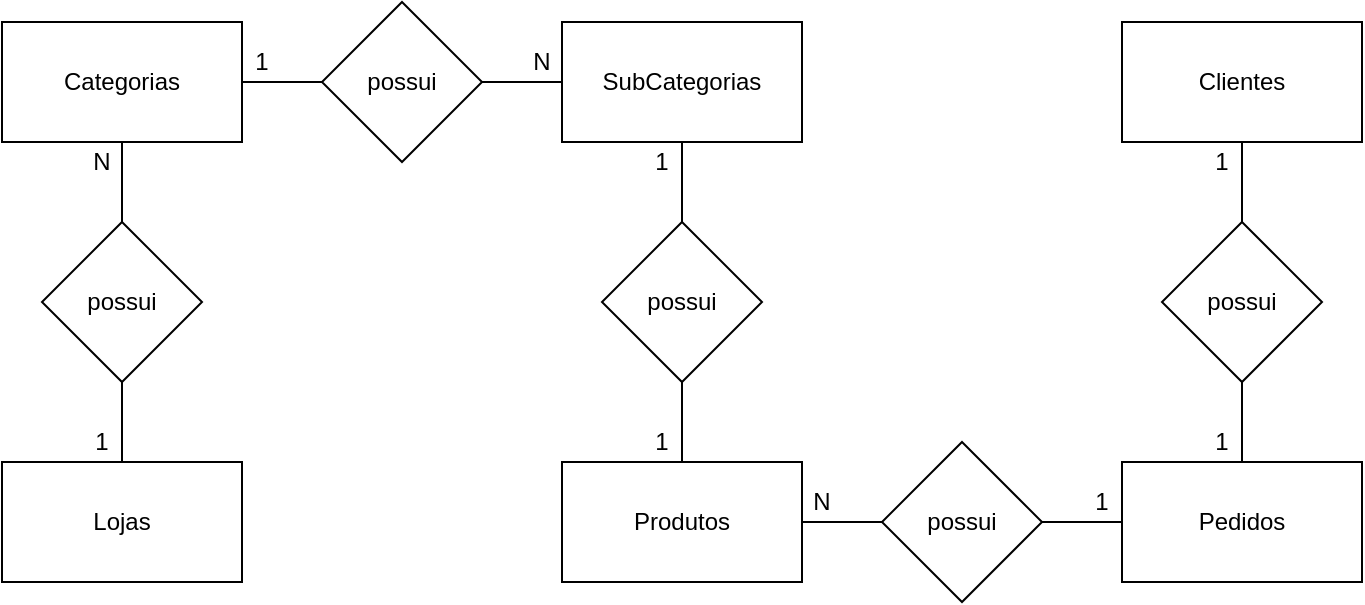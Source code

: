 <mxfile version="14.4.3" type="device" pages="2"><diagram id="VPNw2_iuHqro7OWUSDvR" name="Page-1"><mxGraphModel dx="868" dy="450" grid="1" gridSize="10" guides="1" tooltips="1" connect="1" arrows="1" fold="1" page="1" pageScale="1" pageWidth="827" pageHeight="1169" math="0" shadow="0"><root><mxCell id="0"/><mxCell id="1" parent="0"/><mxCell id="ZuIuqQ00hUS-z7vzCdjU-13" style="edgeStyle=orthogonalEdgeStyle;rounded=0;orthogonalLoop=1;jettySize=auto;html=1;exitX=0.5;exitY=0;exitDx=0;exitDy=0;endArrow=none;endFill=0;" edge="1" parent="1" source="ZuIuqQ00hUS-z7vzCdjU-1" target="ZuIuqQ00hUS-z7vzCdjU-8"><mxGeometry relative="1" as="geometry"/></mxCell><mxCell id="ZuIuqQ00hUS-z7vzCdjU-1" value="Lojas" style="rounded=0;whiteSpace=wrap;html=1;" vertex="1" parent="1"><mxGeometry x="40" y="260" width="120" height="60" as="geometry"/></mxCell><mxCell id="ZuIuqQ00hUS-z7vzCdjU-15" style="edgeStyle=orthogonalEdgeStyle;rounded=0;orthogonalLoop=1;jettySize=auto;html=1;exitX=1;exitY=0.5;exitDx=0;exitDy=0;entryX=0;entryY=0.5;entryDx=0;entryDy=0;endArrow=none;endFill=0;" edge="1" parent="1" source="ZuIuqQ00hUS-z7vzCdjU-2" target="ZuIuqQ00hUS-z7vzCdjU-9"><mxGeometry relative="1" as="geometry"/></mxCell><mxCell id="ZuIuqQ00hUS-z7vzCdjU-2" value="Categorias" style="rounded=0;whiteSpace=wrap;html=1;" vertex="1" parent="1"><mxGeometry x="40" y="40" width="120" height="60" as="geometry"/></mxCell><mxCell id="ZuIuqQ00hUS-z7vzCdjU-17" style="edgeStyle=orthogonalEdgeStyle;rounded=0;orthogonalLoop=1;jettySize=auto;html=1;exitX=0.5;exitY=1;exitDx=0;exitDy=0;entryX=0.5;entryY=0;entryDx=0;entryDy=0;endArrow=none;endFill=0;" edge="1" parent="1" source="ZuIuqQ00hUS-z7vzCdjU-3" target="ZuIuqQ00hUS-z7vzCdjU-10"><mxGeometry relative="1" as="geometry"/></mxCell><mxCell id="ZuIuqQ00hUS-z7vzCdjU-3" value="SubCategorias" style="rounded=0;whiteSpace=wrap;html=1;" vertex="1" parent="1"><mxGeometry x="320" y="40" width="120" height="60" as="geometry"/></mxCell><mxCell id="ZuIuqQ00hUS-z7vzCdjU-19" style="edgeStyle=orthogonalEdgeStyle;rounded=0;orthogonalLoop=1;jettySize=auto;html=1;exitX=1;exitY=0.5;exitDx=0;exitDy=0;endArrow=none;endFill=0;" edge="1" parent="1" source="ZuIuqQ00hUS-z7vzCdjU-4" target="ZuIuqQ00hUS-z7vzCdjU-11"><mxGeometry relative="1" as="geometry"/></mxCell><mxCell id="ZuIuqQ00hUS-z7vzCdjU-4" value="Produtos" style="rounded=0;whiteSpace=wrap;html=1;" vertex="1" parent="1"><mxGeometry x="320" y="260" width="120" height="60" as="geometry"/></mxCell><mxCell id="ZuIuqQ00hUS-z7vzCdjU-21" style="edgeStyle=orthogonalEdgeStyle;rounded=0;orthogonalLoop=1;jettySize=auto;html=1;exitX=0.5;exitY=0;exitDx=0;exitDy=0;entryX=0.5;entryY=1;entryDx=0;entryDy=0;endArrow=none;endFill=0;" edge="1" parent="1" source="ZuIuqQ00hUS-z7vzCdjU-5" target="ZuIuqQ00hUS-z7vzCdjU-12"><mxGeometry relative="1" as="geometry"/></mxCell><mxCell id="ZuIuqQ00hUS-z7vzCdjU-5" value="Pedidos" style="rounded=0;whiteSpace=wrap;html=1;" vertex="1" parent="1"><mxGeometry x="600" y="260" width="120" height="60" as="geometry"/></mxCell><mxCell id="ZuIuqQ00hUS-z7vzCdjU-7" value="Clientes" style="rounded=0;whiteSpace=wrap;html=1;" vertex="1" parent="1"><mxGeometry x="600" y="40" width="120" height="60" as="geometry"/></mxCell><mxCell id="ZuIuqQ00hUS-z7vzCdjU-14" style="edgeStyle=orthogonalEdgeStyle;rounded=0;orthogonalLoop=1;jettySize=auto;html=1;exitX=0.5;exitY=0;exitDx=0;exitDy=0;entryX=0.5;entryY=1;entryDx=0;entryDy=0;endArrow=none;endFill=0;" edge="1" parent="1" source="ZuIuqQ00hUS-z7vzCdjU-8" target="ZuIuqQ00hUS-z7vzCdjU-2"><mxGeometry relative="1" as="geometry"/></mxCell><mxCell id="ZuIuqQ00hUS-z7vzCdjU-8" value="possui" style="rhombus;whiteSpace=wrap;html=1;" vertex="1" parent="1"><mxGeometry x="60" y="140" width="80" height="80" as="geometry"/></mxCell><mxCell id="ZuIuqQ00hUS-z7vzCdjU-16" style="edgeStyle=orthogonalEdgeStyle;rounded=0;orthogonalLoop=1;jettySize=auto;html=1;exitX=1;exitY=0.5;exitDx=0;exitDy=0;endArrow=none;endFill=0;" edge="1" parent="1" source="ZuIuqQ00hUS-z7vzCdjU-9" target="ZuIuqQ00hUS-z7vzCdjU-3"><mxGeometry relative="1" as="geometry"/></mxCell><mxCell id="ZuIuqQ00hUS-z7vzCdjU-9" value="possui" style="rhombus;whiteSpace=wrap;html=1;" vertex="1" parent="1"><mxGeometry x="200" y="30" width="80" height="80" as="geometry"/></mxCell><mxCell id="ZuIuqQ00hUS-z7vzCdjU-18" style="edgeStyle=orthogonalEdgeStyle;rounded=0;orthogonalLoop=1;jettySize=auto;html=1;exitX=0.5;exitY=1;exitDx=0;exitDy=0;endArrow=none;endFill=0;" edge="1" parent="1" source="ZuIuqQ00hUS-z7vzCdjU-10" target="ZuIuqQ00hUS-z7vzCdjU-4"><mxGeometry relative="1" as="geometry"/></mxCell><mxCell id="ZuIuqQ00hUS-z7vzCdjU-10" value="possui" style="rhombus;whiteSpace=wrap;html=1;" vertex="1" parent="1"><mxGeometry x="340" y="140" width="80" height="80" as="geometry"/></mxCell><mxCell id="ZuIuqQ00hUS-z7vzCdjU-20" style="edgeStyle=orthogonalEdgeStyle;rounded=0;orthogonalLoop=1;jettySize=auto;html=1;exitX=1;exitY=0.5;exitDx=0;exitDy=0;endArrow=none;endFill=0;" edge="1" parent="1" source="ZuIuqQ00hUS-z7vzCdjU-11" target="ZuIuqQ00hUS-z7vzCdjU-5"><mxGeometry relative="1" as="geometry"/></mxCell><mxCell id="ZuIuqQ00hUS-z7vzCdjU-11" value="possui" style="rhombus;whiteSpace=wrap;html=1;" vertex="1" parent="1"><mxGeometry x="480" y="250" width="80" height="80" as="geometry"/></mxCell><mxCell id="ZuIuqQ00hUS-z7vzCdjU-22" style="edgeStyle=orthogonalEdgeStyle;rounded=0;orthogonalLoop=1;jettySize=auto;html=1;exitX=0.5;exitY=0;exitDx=0;exitDy=0;entryX=0.5;entryY=1;entryDx=0;entryDy=0;endArrow=none;endFill=0;" edge="1" parent="1" source="ZuIuqQ00hUS-z7vzCdjU-12" target="ZuIuqQ00hUS-z7vzCdjU-7"><mxGeometry relative="1" as="geometry"/></mxCell><mxCell id="ZuIuqQ00hUS-z7vzCdjU-12" value="possui" style="rhombus;whiteSpace=wrap;html=1;" vertex="1" parent="1"><mxGeometry x="620" y="140" width="80" height="80" as="geometry"/></mxCell><mxCell id="ZuIuqQ00hUS-z7vzCdjU-23" value="1" style="text;html=1;strokeColor=none;fillColor=none;align=center;verticalAlign=middle;whiteSpace=wrap;rounded=0;" vertex="1" parent="1"><mxGeometry x="80" y="240" width="20" height="20" as="geometry"/></mxCell><mxCell id="ZuIuqQ00hUS-z7vzCdjU-24" value="N" style="text;html=1;strokeColor=none;fillColor=none;align=center;verticalAlign=middle;whiteSpace=wrap;rounded=0;" vertex="1" parent="1"><mxGeometry x="80" y="100" width="20" height="20" as="geometry"/></mxCell><mxCell id="ZuIuqQ00hUS-z7vzCdjU-25" value="1" style="text;html=1;strokeColor=none;fillColor=none;align=center;verticalAlign=middle;whiteSpace=wrap;rounded=0;" vertex="1" parent="1"><mxGeometry x="160" y="50" width="20" height="20" as="geometry"/></mxCell><mxCell id="ZuIuqQ00hUS-z7vzCdjU-26" value="N" style="text;html=1;strokeColor=none;fillColor=none;align=center;verticalAlign=middle;whiteSpace=wrap;rounded=0;" vertex="1" parent="1"><mxGeometry x="300" y="50" width="20" height="20" as="geometry"/></mxCell><mxCell id="ZuIuqQ00hUS-z7vzCdjU-27" value="1" style="text;html=1;strokeColor=none;fillColor=none;align=center;verticalAlign=middle;whiteSpace=wrap;rounded=0;" vertex="1" parent="1"><mxGeometry x="360" y="100" width="20" height="20" as="geometry"/></mxCell><mxCell id="ZuIuqQ00hUS-z7vzCdjU-28" value="N" style="text;html=1;strokeColor=none;fillColor=none;align=center;verticalAlign=middle;whiteSpace=wrap;rounded=0;" vertex="1" parent="1"><mxGeometry x="440" y="270" width="20" height="20" as="geometry"/></mxCell><mxCell id="ZuIuqQ00hUS-z7vzCdjU-29" value="1" style="text;html=1;strokeColor=none;fillColor=none;align=center;verticalAlign=middle;whiteSpace=wrap;rounded=0;" vertex="1" parent="1"><mxGeometry x="580" y="270" width="20" height="20" as="geometry"/></mxCell><mxCell id="ZuIuqQ00hUS-z7vzCdjU-31" value="1" style="text;html=1;strokeColor=none;fillColor=none;align=center;verticalAlign=middle;whiteSpace=wrap;rounded=0;" vertex="1" parent="1"><mxGeometry x="640" y="240" width="20" height="20" as="geometry"/></mxCell><mxCell id="ZuIuqQ00hUS-z7vzCdjU-32" value="1" style="text;html=1;strokeColor=none;fillColor=none;align=center;verticalAlign=middle;whiteSpace=wrap;rounded=0;" vertex="1" parent="1"><mxGeometry x="360" y="240" width="20" height="20" as="geometry"/></mxCell><mxCell id="ZuIuqQ00hUS-z7vzCdjU-33" value="1" style="text;html=1;strokeColor=none;fillColor=none;align=center;verticalAlign=middle;whiteSpace=wrap;rounded=0;" vertex="1" parent="1"><mxGeometry x="640" y="100" width="20" height="20" as="geometry"/></mxCell></root></mxGraphModel></diagram><diagram id="BJEHQxjrMZv3mUugvjUC" name="Page-2"><mxGraphModel dx="868" dy="450" grid="1" gridSize="10" guides="1" tooltips="1" connect="1" arrows="1" fold="1" page="1" pageScale="1" pageWidth="827" pageHeight="1169" math="0" shadow="0"><root><mxCell id="9Bf8_lY5P8XK6IE9uCHH-0"/><mxCell id="9Bf8_lY5P8XK6IE9uCHH-1" parent="9Bf8_lY5P8XK6IE9uCHH-0"/><mxCell id="qFNpmNiSfggfZQb-CGF_-0" value="Loja" style="shape=table;startSize=30;container=1;collapsible=1;childLayout=tableLayout;fixedRows=1;rowLines=0;fontStyle=1;align=center;resizeLast=1;" vertex="1" parent="9Bf8_lY5P8XK6IE9uCHH-1"><mxGeometry x="40" y="40" width="180" height="100" as="geometry"/></mxCell><mxCell id="qFNpmNiSfggfZQb-CGF_-1" value="" style="shape=partialRectangle;collapsible=0;dropTarget=0;pointerEvents=0;fillColor=none;top=0;left=0;bottom=1;right=0;points=[[0,0.5],[1,0.5]];portConstraint=eastwest;" vertex="1" parent="qFNpmNiSfggfZQb-CGF_-0"><mxGeometry y="30" width="180" height="30" as="geometry"/></mxCell><mxCell id="qFNpmNiSfggfZQb-CGF_-2" value="PK" style="shape=partialRectangle;connectable=0;fillColor=none;top=0;left=0;bottom=0;right=0;fontStyle=1;overflow=hidden;" vertex="1" parent="qFNpmNiSfggfZQb-CGF_-1"><mxGeometry width="30" height="30" as="geometry"/></mxCell><mxCell id="qFNpmNiSfggfZQb-CGF_-3" value="idLoja" style="shape=partialRectangle;connectable=0;fillColor=none;top=0;left=0;bottom=0;right=0;align=left;spacingLeft=6;fontStyle=5;overflow=hidden;" vertex="1" parent="qFNpmNiSfggfZQb-CGF_-1"><mxGeometry x="30" width="150" height="30" as="geometry"/></mxCell><mxCell id="qFNpmNiSfggfZQb-CGF_-4" value="" style="shape=partialRectangle;collapsible=0;dropTarget=0;pointerEvents=0;fillColor=none;top=0;left=0;bottom=0;right=0;points=[[0,0.5],[1,0.5]];portConstraint=eastwest;" vertex="1" parent="qFNpmNiSfggfZQb-CGF_-0"><mxGeometry y="60" width="180" height="30" as="geometry"/></mxCell><mxCell id="qFNpmNiSfggfZQb-CGF_-5" value="" style="shape=partialRectangle;connectable=0;fillColor=none;top=0;left=0;bottom=0;right=0;editable=1;overflow=hidden;" vertex="1" parent="qFNpmNiSfggfZQb-CGF_-4"><mxGeometry width="30" height="30" as="geometry"/></mxCell><mxCell id="qFNpmNiSfggfZQb-CGF_-6" value="Nome" style="shape=partialRectangle;connectable=0;fillColor=none;top=0;left=0;bottom=0;right=0;align=left;spacingLeft=6;overflow=hidden;" vertex="1" parent="qFNpmNiSfggfZQb-CGF_-4"><mxGeometry x="30" width="150" height="30" as="geometry"/></mxCell><mxCell id="A7bnKdf2wlrWtpJUFSsp-0" value="Categoria" style="shape=table;startSize=30;container=1;collapsible=1;childLayout=tableLayout;fixedRows=1;rowLines=0;fontStyle=1;align=center;resizeLast=1;" vertex="1" parent="9Bf8_lY5P8XK6IE9uCHH-1"><mxGeometry x="324" y="40" width="180" height="130" as="geometry"/></mxCell><mxCell id="A7bnKdf2wlrWtpJUFSsp-1" value="" style="shape=partialRectangle;collapsible=0;dropTarget=0;pointerEvents=0;fillColor=none;top=0;left=0;bottom=0;right=0;points=[[0,0.5],[1,0.5]];portConstraint=eastwest;" vertex="1" parent="A7bnKdf2wlrWtpJUFSsp-0"><mxGeometry y="30" width="180" height="30" as="geometry"/></mxCell><mxCell id="A7bnKdf2wlrWtpJUFSsp-2" value="PK" style="shape=partialRectangle;connectable=0;fillColor=none;top=0;left=0;bottom=0;right=0;fontStyle=1;overflow=hidden;" vertex="1" parent="A7bnKdf2wlrWtpJUFSsp-1"><mxGeometry width="60" height="30" as="geometry"/></mxCell><mxCell id="A7bnKdf2wlrWtpJUFSsp-3" value="idCategoria" style="shape=partialRectangle;connectable=0;fillColor=none;top=0;left=0;bottom=0;right=0;align=left;spacingLeft=6;fontStyle=5;overflow=hidden;" vertex="1" parent="A7bnKdf2wlrWtpJUFSsp-1"><mxGeometry x="60" width="120" height="30" as="geometry"/></mxCell><mxCell id="A7bnKdf2wlrWtpJUFSsp-4" value="" style="shape=partialRectangle;collapsible=0;dropTarget=0;pointerEvents=0;fillColor=none;top=0;left=0;bottom=1;right=0;points=[[0,0.5],[1,0.5]];portConstraint=eastwest;" vertex="1" parent="A7bnKdf2wlrWtpJUFSsp-0"><mxGeometry y="60" width="180" height="30" as="geometry"/></mxCell><mxCell id="A7bnKdf2wlrWtpJUFSsp-5" value="FK" style="shape=partialRectangle;connectable=0;fillColor=none;top=0;left=0;bottom=0;right=0;fontStyle=1;overflow=hidden;" vertex="1" parent="A7bnKdf2wlrWtpJUFSsp-4"><mxGeometry width="60" height="30" as="geometry"/></mxCell><mxCell id="A7bnKdf2wlrWtpJUFSsp-6" value="idLoja" style="shape=partialRectangle;connectable=0;fillColor=none;top=0;left=0;bottom=0;right=0;align=left;spacingLeft=6;fontStyle=5;overflow=hidden;" vertex="1" parent="A7bnKdf2wlrWtpJUFSsp-4"><mxGeometry x="60" width="120" height="30" as="geometry"/></mxCell><mxCell id="A7bnKdf2wlrWtpJUFSsp-7" value="" style="shape=partialRectangle;collapsible=0;dropTarget=0;pointerEvents=0;fillColor=none;top=0;left=0;bottom=0;right=0;points=[[0,0.5],[1,0.5]];portConstraint=eastwest;" vertex="1" parent="A7bnKdf2wlrWtpJUFSsp-0"><mxGeometry y="90" width="180" height="30" as="geometry"/></mxCell><mxCell id="A7bnKdf2wlrWtpJUFSsp-8" value="" style="shape=partialRectangle;connectable=0;fillColor=none;top=0;left=0;bottom=0;right=0;editable=1;overflow=hidden;" vertex="1" parent="A7bnKdf2wlrWtpJUFSsp-7"><mxGeometry width="60" height="30" as="geometry"/></mxCell><mxCell id="A7bnKdf2wlrWtpJUFSsp-9" value="Categoria" style="shape=partialRectangle;connectable=0;fillColor=none;top=0;left=0;bottom=0;right=0;align=left;spacingLeft=6;overflow=hidden;" vertex="1" parent="A7bnKdf2wlrWtpJUFSsp-7"><mxGeometry x="60" width="120" height="30" as="geometry"/></mxCell><mxCell id="A7bnKdf2wlrWtpJUFSsp-13" value="Subcategoria" style="shape=table;startSize=30;container=1;collapsible=1;childLayout=tableLayout;fixedRows=1;rowLines=0;fontStyle=1;align=center;resizeLast=1;" vertex="1" parent="9Bf8_lY5P8XK6IE9uCHH-1"><mxGeometry x="600" y="40" width="180" height="160" as="geometry"/></mxCell><mxCell id="A7bnKdf2wlrWtpJUFSsp-14" value="" style="shape=partialRectangle;collapsible=0;dropTarget=0;pointerEvents=0;fillColor=none;top=0;left=0;bottom=0;right=0;points=[[0,0.5],[1,0.5]];portConstraint=eastwest;" vertex="1" parent="A7bnKdf2wlrWtpJUFSsp-13"><mxGeometry y="30" width="180" height="30" as="geometry"/></mxCell><mxCell id="A7bnKdf2wlrWtpJUFSsp-15" value="PK" style="shape=partialRectangle;connectable=0;fillColor=none;top=0;left=0;bottom=0;right=0;fontStyle=1;overflow=hidden;" vertex="1" parent="A7bnKdf2wlrWtpJUFSsp-14"><mxGeometry width="60" height="30" as="geometry"/></mxCell><mxCell id="A7bnKdf2wlrWtpJUFSsp-16" value="idSubcategoria" style="shape=partialRectangle;connectable=0;fillColor=none;top=0;left=0;bottom=0;right=0;align=left;spacingLeft=6;fontStyle=5;overflow=hidden;" vertex="1" parent="A7bnKdf2wlrWtpJUFSsp-14"><mxGeometry x="60" width="120" height="30" as="geometry"/></mxCell><mxCell id="A7bnKdf2wlrWtpJUFSsp-17" value="" style="shape=partialRectangle;collapsible=0;dropTarget=0;pointerEvents=0;fillColor=none;top=0;left=0;bottom=1;right=0;points=[[0,0.5],[1,0.5]];portConstraint=eastwest;" vertex="1" parent="A7bnKdf2wlrWtpJUFSsp-13"><mxGeometry y="60" width="180" height="30" as="geometry"/></mxCell><mxCell id="A7bnKdf2wlrWtpJUFSsp-18" value="FK" style="shape=partialRectangle;connectable=0;fillColor=none;top=0;left=0;bottom=0;right=0;fontStyle=1;overflow=hidden;" vertex="1" parent="A7bnKdf2wlrWtpJUFSsp-17"><mxGeometry width="60" height="30" as="geometry"/></mxCell><mxCell id="A7bnKdf2wlrWtpJUFSsp-19" value="idCategoria" style="shape=partialRectangle;connectable=0;fillColor=none;top=0;left=0;bottom=0;right=0;align=left;spacingLeft=6;fontStyle=5;overflow=hidden;" vertex="1" parent="A7bnKdf2wlrWtpJUFSsp-17"><mxGeometry x="60" width="120" height="30" as="geometry"/></mxCell><mxCell id="A7bnKdf2wlrWtpJUFSsp-20" value="" style="shape=partialRectangle;collapsible=0;dropTarget=0;pointerEvents=0;fillColor=none;top=0;left=0;bottom=0;right=0;points=[[0,0.5],[1,0.5]];portConstraint=eastwest;" vertex="1" parent="A7bnKdf2wlrWtpJUFSsp-13"><mxGeometry y="90" width="180" height="30" as="geometry"/></mxCell><mxCell id="A7bnKdf2wlrWtpJUFSsp-21" value="" style="shape=partialRectangle;connectable=0;fillColor=none;top=0;left=0;bottom=0;right=0;editable=1;overflow=hidden;" vertex="1" parent="A7bnKdf2wlrWtpJUFSsp-20"><mxGeometry width="60" height="30" as="geometry"/></mxCell><mxCell id="A7bnKdf2wlrWtpJUFSsp-22" value="Subcategoria" style="shape=partialRectangle;connectable=0;fillColor=none;top=0;left=0;bottom=0;right=0;align=left;spacingLeft=6;overflow=hidden;" vertex="1" parent="A7bnKdf2wlrWtpJUFSsp-20"><mxGeometry x="60" width="120" height="30" as="geometry"/></mxCell><mxCell id="A7bnKdf2wlrWtpJUFSsp-23" value="" style="shape=partialRectangle;collapsible=0;dropTarget=0;pointerEvents=0;fillColor=none;top=0;left=0;bottom=0;right=0;points=[[0,0.5],[1,0.5]];portConstraint=eastwest;" vertex="1" parent="A7bnKdf2wlrWtpJUFSsp-13"><mxGeometry y="120" width="180" height="30" as="geometry"/></mxCell><mxCell id="A7bnKdf2wlrWtpJUFSsp-24" value="" style="shape=partialRectangle;connectable=0;fillColor=none;top=0;left=0;bottom=0;right=0;editable=1;overflow=hidden;" vertex="1" parent="A7bnKdf2wlrWtpJUFSsp-23"><mxGeometry width="60" height="30" as="geometry"/></mxCell><mxCell id="A7bnKdf2wlrWtpJUFSsp-25" value="Row 4" style="shape=partialRectangle;connectable=0;fillColor=none;top=0;left=0;bottom=0;right=0;align=left;spacingLeft=6;overflow=hidden;" vertex="1" parent="A7bnKdf2wlrWtpJUFSsp-23"><mxGeometry x="60" width="120" height="30" as="geometry"/></mxCell><mxCell id="mvEFSL50aZA51saRE7xr-13" value="Produto" style="shape=table;startSize=30;container=1;collapsible=1;childLayout=tableLayout;fixedRows=1;rowLines=0;fontStyle=1;align=center;resizeLast=1;" vertex="1" parent="9Bf8_lY5P8XK6IE9uCHH-1"><mxGeometry x="600" y="240" width="180" height="130" as="geometry"/></mxCell><mxCell id="mvEFSL50aZA51saRE7xr-14" value="" style="shape=partialRectangle;collapsible=0;dropTarget=0;pointerEvents=0;fillColor=none;top=0;left=0;bottom=0;right=0;points=[[0,0.5],[1,0.5]];portConstraint=eastwest;" vertex="1" parent="mvEFSL50aZA51saRE7xr-13"><mxGeometry y="30" width="180" height="30" as="geometry"/></mxCell><mxCell id="mvEFSL50aZA51saRE7xr-15" value="PK" style="shape=partialRectangle;connectable=0;fillColor=none;top=0;left=0;bottom=0;right=0;fontStyle=1;overflow=hidden;" vertex="1" parent="mvEFSL50aZA51saRE7xr-14"><mxGeometry width="60" height="30" as="geometry"/></mxCell><mxCell id="mvEFSL50aZA51saRE7xr-16" value="idProduto" style="shape=partialRectangle;connectable=0;fillColor=none;top=0;left=0;bottom=0;right=0;align=left;spacingLeft=6;fontStyle=5;overflow=hidden;" vertex="1" parent="mvEFSL50aZA51saRE7xr-14"><mxGeometry x="60" width="120" height="30" as="geometry"/></mxCell><mxCell id="mvEFSL50aZA51saRE7xr-17" value="" style="shape=partialRectangle;collapsible=0;dropTarget=0;pointerEvents=0;fillColor=none;top=0;left=0;bottom=1;right=0;points=[[0,0.5],[1,0.5]];portConstraint=eastwest;" vertex="1" parent="mvEFSL50aZA51saRE7xr-13"><mxGeometry y="60" width="180" height="30" as="geometry"/></mxCell><mxCell id="mvEFSL50aZA51saRE7xr-18" value="FK" style="shape=partialRectangle;connectable=0;fillColor=none;top=0;left=0;bottom=0;right=0;fontStyle=1;overflow=hidden;" vertex="1" parent="mvEFSL50aZA51saRE7xr-17"><mxGeometry width="60" height="30" as="geometry"/></mxCell><mxCell id="mvEFSL50aZA51saRE7xr-19" value="idSubcategoria" style="shape=partialRectangle;connectable=0;fillColor=none;top=0;left=0;bottom=0;right=0;align=left;spacingLeft=6;fontStyle=5;overflow=hidden;" vertex="1" parent="mvEFSL50aZA51saRE7xr-17"><mxGeometry x="60" width="120" height="30" as="geometry"/></mxCell><mxCell id="mvEFSL50aZA51saRE7xr-20" value="" style="shape=partialRectangle;collapsible=0;dropTarget=0;pointerEvents=0;fillColor=none;top=0;left=0;bottom=0;right=0;points=[[0,0.5],[1,0.5]];portConstraint=eastwest;" vertex="1" parent="mvEFSL50aZA51saRE7xr-13"><mxGeometry y="90" width="180" height="30" as="geometry"/></mxCell><mxCell id="mvEFSL50aZA51saRE7xr-21" value="" style="shape=partialRectangle;connectable=0;fillColor=none;top=0;left=0;bottom=0;right=0;editable=1;overflow=hidden;" vertex="1" parent="mvEFSL50aZA51saRE7xr-20"><mxGeometry width="60" height="30" as="geometry"/></mxCell><mxCell id="mvEFSL50aZA51saRE7xr-22" value="Nome" style="shape=partialRectangle;connectable=0;fillColor=none;top=0;left=0;bottom=0;right=0;align=left;spacingLeft=6;overflow=hidden;" vertex="1" parent="mvEFSL50aZA51saRE7xr-20"><mxGeometry x="60" width="120" height="30" as="geometry"/></mxCell><mxCell id="mvEFSL50aZA51saRE7xr-26" style="edgeStyle=orthogonalEdgeStyle;rounded=0;orthogonalLoop=1;jettySize=auto;html=1;exitX=1;exitY=0.5;exitDx=0;exitDy=0;endArrow=classic;endFill=1;" edge="1" parent="9Bf8_lY5P8XK6IE9uCHH-1" source="qFNpmNiSfggfZQb-CGF_-1" target="A7bnKdf2wlrWtpJUFSsp-4"><mxGeometry relative="1" as="geometry"/></mxCell><mxCell id="mvEFSL50aZA51saRE7xr-27" style="edgeStyle=orthogonalEdgeStyle;rounded=0;orthogonalLoop=1;jettySize=auto;html=1;exitX=1;exitY=0.5;exitDx=0;exitDy=0;endArrow=classic;endFill=1;" edge="1" parent="9Bf8_lY5P8XK6IE9uCHH-1" source="A7bnKdf2wlrWtpJUFSsp-1" target="A7bnKdf2wlrWtpJUFSsp-17"><mxGeometry relative="1" as="geometry"/></mxCell><mxCell id="mvEFSL50aZA51saRE7xr-28" style="edgeStyle=orthogonalEdgeStyle;rounded=0;orthogonalLoop=1;jettySize=auto;html=1;exitX=1;exitY=0.5;exitDx=0;exitDy=0;entryX=0;entryY=0.5;entryDx=0;entryDy=0;endArrow=classic;endFill=1;" edge="1" parent="9Bf8_lY5P8XK6IE9uCHH-1" source="A7bnKdf2wlrWtpJUFSsp-14" target="mvEFSL50aZA51saRE7xr-17"><mxGeometry relative="1" as="geometry"><Array as="points"><mxPoint x="800" y="85"/><mxPoint x="800" y="220"/><mxPoint x="580" y="220"/><mxPoint x="580" y="315"/></Array></mxGeometry></mxCell><mxCell id="mvEFSL50aZA51saRE7xr-32" value="Pedido" style="shape=table;startSize=30;container=1;collapsible=1;childLayout=tableLayout;fixedRows=1;rowLines=0;fontStyle=1;align=center;resizeLast=1;" vertex="1" parent="9Bf8_lY5P8XK6IE9uCHH-1"><mxGeometry x="324" y="240" width="180" height="100" as="geometry"/></mxCell><mxCell id="mvEFSL50aZA51saRE7xr-33" value="" style="shape=partialRectangle;collapsible=0;dropTarget=0;pointerEvents=0;fillColor=none;top=0;left=0;bottom=0;right=0;points=[[0,0.5],[1,0.5]];portConstraint=eastwest;" vertex="1" parent="mvEFSL50aZA51saRE7xr-32"><mxGeometry y="30" width="180" height="30" as="geometry"/></mxCell><mxCell id="mvEFSL50aZA51saRE7xr-34" value="FK" style="shape=partialRectangle;connectable=0;fillColor=none;top=0;left=0;bottom=0;right=0;fontStyle=1;overflow=hidden;" vertex="1" parent="mvEFSL50aZA51saRE7xr-33"><mxGeometry width="60" height="30" as="geometry"/></mxCell><mxCell id="mvEFSL50aZA51saRE7xr-35" value="idCliente" style="shape=partialRectangle;connectable=0;fillColor=none;top=0;left=0;bottom=0;right=0;align=left;spacingLeft=6;fontStyle=5;overflow=hidden;" vertex="1" parent="mvEFSL50aZA51saRE7xr-33"><mxGeometry x="60" width="120" height="30" as="geometry"/></mxCell><mxCell id="mvEFSL50aZA51saRE7xr-36" value="" style="shape=partialRectangle;collapsible=0;dropTarget=0;pointerEvents=0;fillColor=none;top=0;left=0;bottom=1;right=0;points=[[0,0.5],[1,0.5]];portConstraint=eastwest;" vertex="1" parent="mvEFSL50aZA51saRE7xr-32"><mxGeometry y="60" width="180" height="30" as="geometry"/></mxCell><mxCell id="mvEFSL50aZA51saRE7xr-37" value="FK" style="shape=partialRectangle;connectable=0;fillColor=none;top=0;left=0;bottom=0;right=0;fontStyle=1;overflow=hidden;" vertex="1" parent="mvEFSL50aZA51saRE7xr-36"><mxGeometry width="60" height="30" as="geometry"/></mxCell><mxCell id="mvEFSL50aZA51saRE7xr-38" value="idProduto" style="shape=partialRectangle;connectable=0;fillColor=none;top=0;left=0;bottom=0;right=0;align=left;spacingLeft=6;fontStyle=5;overflow=hidden;" vertex="1" parent="mvEFSL50aZA51saRE7xr-36"><mxGeometry x="60" width="120" height="30" as="geometry"/></mxCell><mxCell id="mvEFSL50aZA51saRE7xr-75" value="Cliente" style="shape=table;startSize=30;container=1;collapsible=1;childLayout=tableLayout;fixedRows=1;rowLines=0;fontStyle=1;align=center;resizeLast=1;" vertex="1" parent="9Bf8_lY5P8XK6IE9uCHH-1"><mxGeometry x="40" y="240" width="180" height="100" as="geometry"/></mxCell><mxCell id="mvEFSL50aZA51saRE7xr-76" value="" style="shape=partialRectangle;collapsible=0;dropTarget=0;pointerEvents=0;fillColor=none;top=0;left=0;bottom=1;right=0;points=[[0,0.5],[1,0.5]];portConstraint=eastwest;" vertex="1" parent="mvEFSL50aZA51saRE7xr-75"><mxGeometry y="30" width="180" height="30" as="geometry"/></mxCell><mxCell id="mvEFSL50aZA51saRE7xr-77" value="PK" style="shape=partialRectangle;connectable=0;fillColor=none;top=0;left=0;bottom=0;right=0;fontStyle=1;overflow=hidden;" vertex="1" parent="mvEFSL50aZA51saRE7xr-76"><mxGeometry width="30" height="30" as="geometry"/></mxCell><mxCell id="mvEFSL50aZA51saRE7xr-78" value="idCliente" style="shape=partialRectangle;connectable=0;fillColor=none;top=0;left=0;bottom=0;right=0;align=left;spacingLeft=6;fontStyle=5;overflow=hidden;" vertex="1" parent="mvEFSL50aZA51saRE7xr-76"><mxGeometry x="30" width="150" height="30" as="geometry"/></mxCell><mxCell id="mvEFSL50aZA51saRE7xr-79" value="" style="shape=partialRectangle;collapsible=0;dropTarget=0;pointerEvents=0;fillColor=none;top=0;left=0;bottom=0;right=0;points=[[0,0.5],[1,0.5]];portConstraint=eastwest;" vertex="1" parent="mvEFSL50aZA51saRE7xr-75"><mxGeometry y="60" width="180" height="30" as="geometry"/></mxCell><mxCell id="mvEFSL50aZA51saRE7xr-80" value="" style="shape=partialRectangle;connectable=0;fillColor=none;top=0;left=0;bottom=0;right=0;editable=1;overflow=hidden;" vertex="1" parent="mvEFSL50aZA51saRE7xr-79"><mxGeometry width="30" height="30" as="geometry"/></mxCell><mxCell id="mvEFSL50aZA51saRE7xr-81" value="Nome" style="shape=partialRectangle;connectable=0;fillColor=none;top=0;left=0;bottom=0;right=0;align=left;spacingLeft=6;overflow=hidden;" vertex="1" parent="mvEFSL50aZA51saRE7xr-79"><mxGeometry x="30" width="150" height="30" as="geometry"/></mxCell><mxCell id="mvEFSL50aZA51saRE7xr-88" style="edgeStyle=orthogonalEdgeStyle;rounded=0;orthogonalLoop=1;jettySize=auto;html=1;exitX=1;exitY=0.5;exitDx=0;exitDy=0;entryX=1;entryY=0.5;entryDx=0;entryDy=0;endArrow=classic;endFill=1;" edge="1" parent="9Bf8_lY5P8XK6IE9uCHH-1" source="mvEFSL50aZA51saRE7xr-14" target="mvEFSL50aZA51saRE7xr-36"><mxGeometry relative="1" as="geometry"><Array as="points"><mxPoint x="800" y="285"/><mxPoint x="800" y="230"/><mxPoint x="552" y="230"/><mxPoint x="552" y="315"/></Array></mxGeometry></mxCell><mxCell id="mvEFSL50aZA51saRE7xr-89" style="edgeStyle=orthogonalEdgeStyle;rounded=0;orthogonalLoop=1;jettySize=auto;html=1;exitX=1;exitY=0.5;exitDx=0;exitDy=0;entryX=0;entryY=0.5;entryDx=0;entryDy=0;endArrow=classic;endFill=1;" edge="1" parent="9Bf8_lY5P8XK6IE9uCHH-1" source="mvEFSL50aZA51saRE7xr-76" target="mvEFSL50aZA51saRE7xr-33"><mxGeometry relative="1" as="geometry"/></mxCell></root></mxGraphModel></diagram></mxfile>